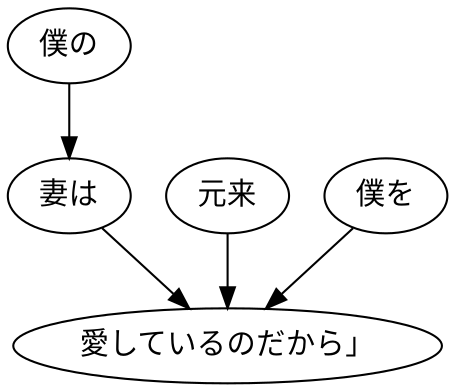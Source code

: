 digraph graph7878 {
	node0 [label="僕の"];
	node1 [label="妻は"];
	node2 [label="元来"];
	node3 [label="僕を"];
	node4 [label="愛しているのだから」"];
	node0 -> node1;
	node1 -> node4;
	node2 -> node4;
	node3 -> node4;
}
